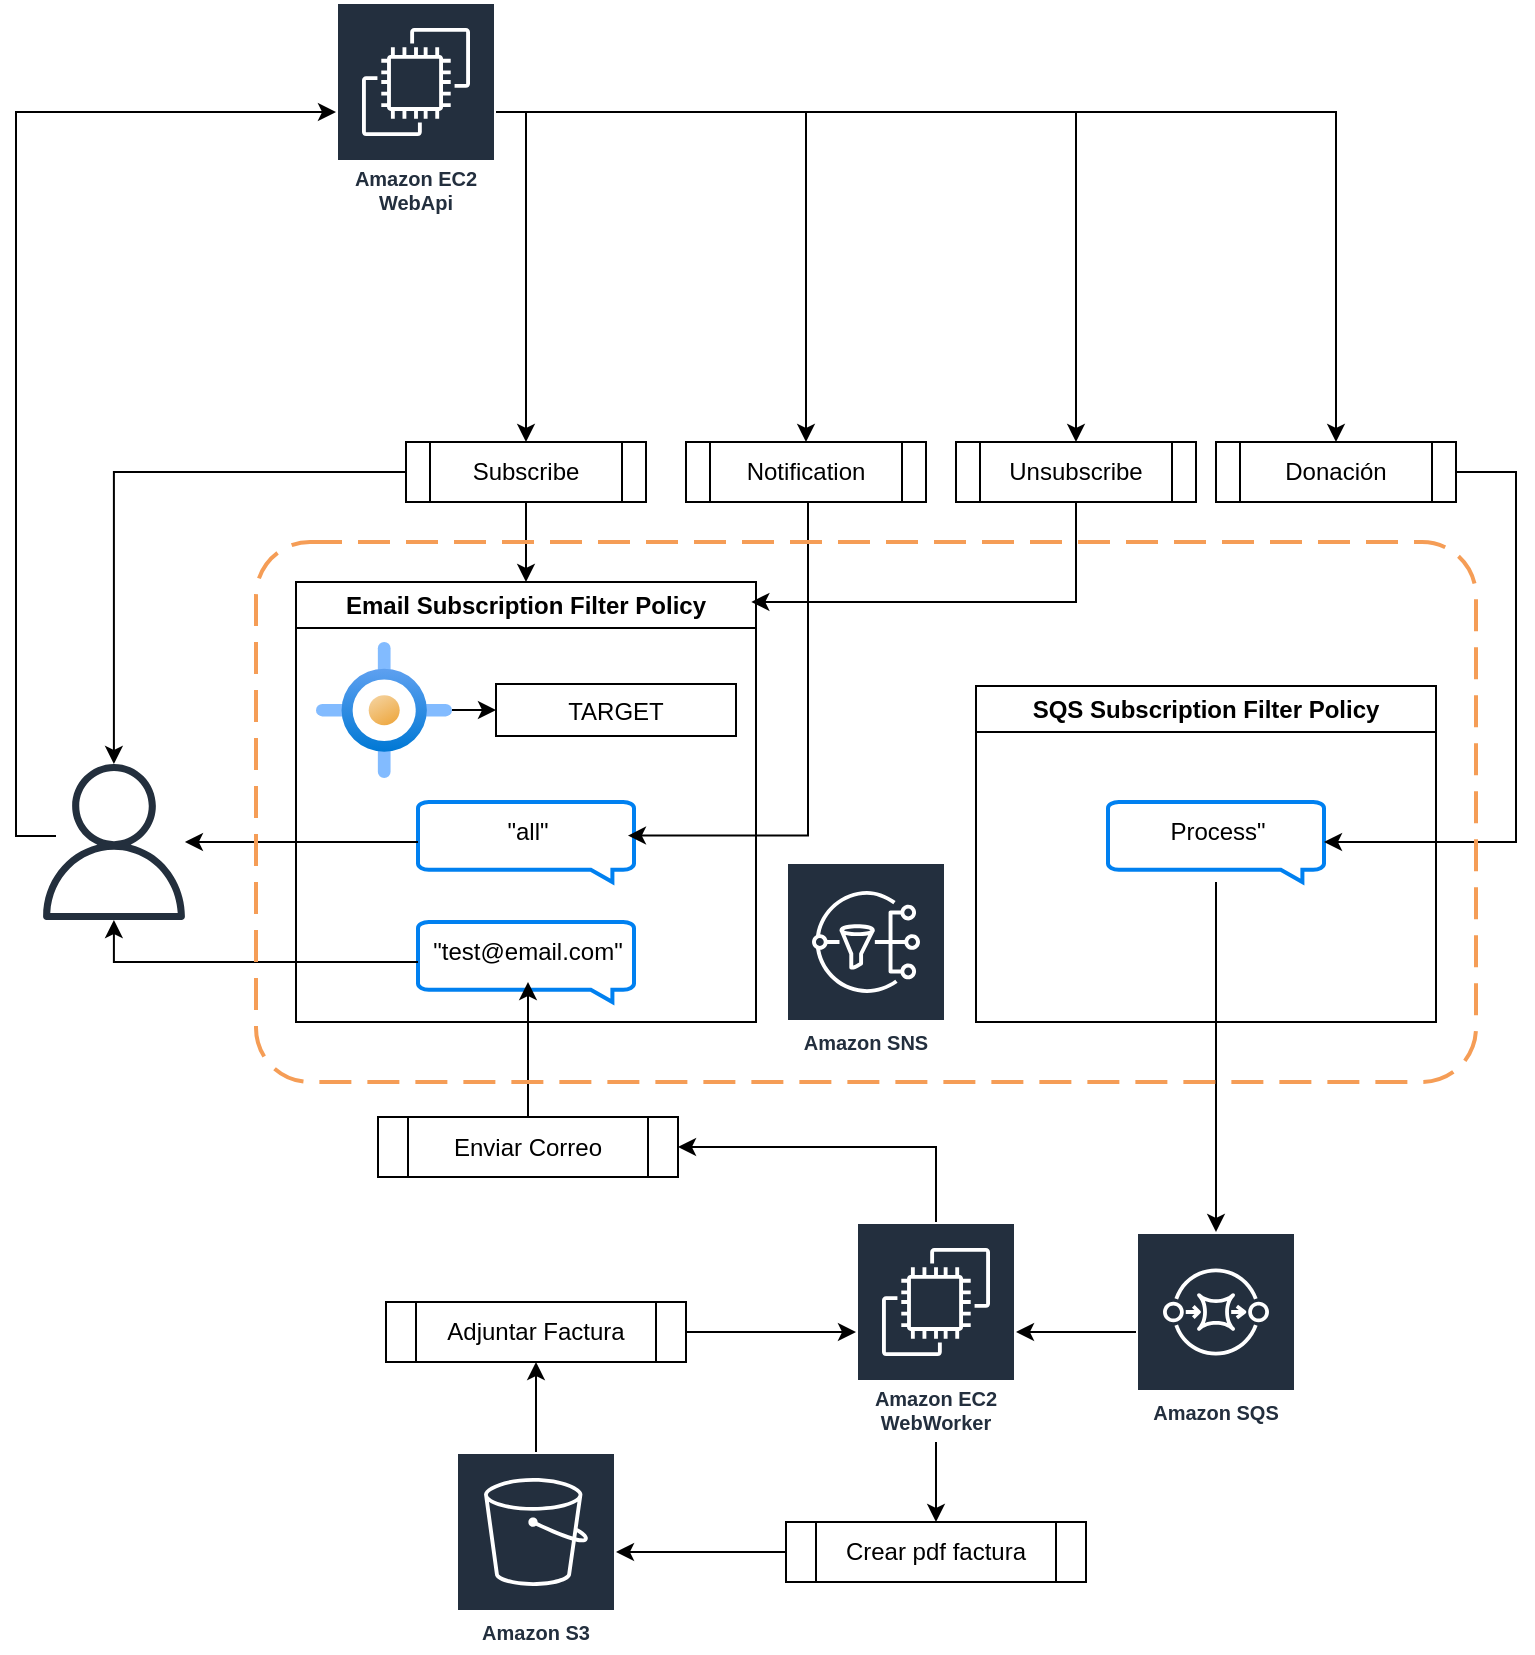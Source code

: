 <mxfile version="28.1.1">
  <diagram name="Página-1" id="3MoT8dbfTfPTSjY0xoxx">
    <mxGraphModel dx="1042" dy="527" grid="1" gridSize="10" guides="1" tooltips="1" connect="1" arrows="1" fold="1" page="1" pageScale="1" pageWidth="827" pageHeight="1169" math="0" shadow="0">
      <root>
        <mxCell id="0" />
        <mxCell id="1" parent="0" />
        <mxCell id="ZzNVk0ROmI5HKK9mreLJ-55" style="edgeStyle=orthogonalEdgeStyle;rounded=0;orthogonalLoop=1;jettySize=auto;html=1;" edge="1" parent="1" target="ZzNVk0ROmI5HKK9mreLJ-3">
          <mxGeometry relative="1" as="geometry">
            <mxPoint x="60" y="427" as="sourcePoint" />
            <Array as="points">
              <mxPoint x="40" y="427" />
              <mxPoint x="40" y="65" />
            </Array>
          </mxGeometry>
        </mxCell>
        <mxCell id="ZzNVk0ROmI5HKK9mreLJ-87" style="edgeStyle=orthogonalEdgeStyle;rounded=0;orthogonalLoop=1;jettySize=auto;html=1;entryX=0.5;entryY=0;entryDx=0;entryDy=0;" edge="1" parent="1" source="ZzNVk0ROmI5HKK9mreLJ-3" target="ZzNVk0ROmI5HKK9mreLJ-26">
          <mxGeometry relative="1" as="geometry" />
        </mxCell>
        <mxCell id="ZzNVk0ROmI5HKK9mreLJ-88" style="edgeStyle=orthogonalEdgeStyle;rounded=0;orthogonalLoop=1;jettySize=auto;html=1;entryX=0.5;entryY=0;entryDx=0;entryDy=0;" edge="1" parent="1" source="ZzNVk0ROmI5HKK9mreLJ-3" target="ZzNVk0ROmI5HKK9mreLJ-25">
          <mxGeometry relative="1" as="geometry" />
        </mxCell>
        <mxCell id="ZzNVk0ROmI5HKK9mreLJ-89" style="edgeStyle=orthogonalEdgeStyle;rounded=0;orthogonalLoop=1;jettySize=auto;html=1;entryX=0.5;entryY=0;entryDx=0;entryDy=0;" edge="1" parent="1" source="ZzNVk0ROmI5HKK9mreLJ-3" target="ZzNVk0ROmI5HKK9mreLJ-28">
          <mxGeometry relative="1" as="geometry" />
        </mxCell>
        <mxCell id="ZzNVk0ROmI5HKK9mreLJ-105" style="edgeStyle=orthogonalEdgeStyle;rounded=0;orthogonalLoop=1;jettySize=auto;html=1;entryX=0.5;entryY=0;entryDx=0;entryDy=0;" edge="1" parent="1" source="ZzNVk0ROmI5HKK9mreLJ-3" target="ZzNVk0ROmI5HKK9mreLJ-24">
          <mxGeometry relative="1" as="geometry">
            <Array as="points">
              <mxPoint x="295" y="65" />
            </Array>
          </mxGeometry>
        </mxCell>
        <mxCell id="ZzNVk0ROmI5HKK9mreLJ-3" value="Amazon EC2&lt;br&gt;WebApi" style="sketch=0;outlineConnect=0;fontColor=#232F3E;gradientColor=none;strokeColor=#ffffff;fillColor=#232F3E;dashed=0;verticalLabelPosition=middle;verticalAlign=bottom;align=center;html=1;whiteSpace=wrap;fontSize=10;fontStyle=1;spacing=3;shape=mxgraph.aws4.productIcon;prIcon=mxgraph.aws4.ec2;" vertex="1" parent="1">
          <mxGeometry x="200" y="10" width="80" height="110" as="geometry" />
        </mxCell>
        <mxCell id="ZzNVk0ROmI5HKK9mreLJ-68" style="edgeStyle=orthogonalEdgeStyle;rounded=0;orthogonalLoop=1;jettySize=auto;html=1;" edge="1" parent="1" source="ZzNVk0ROmI5HKK9mreLJ-4" target="ZzNVk0ROmI5HKK9mreLJ-66">
          <mxGeometry relative="1" as="geometry" />
        </mxCell>
        <mxCell id="ZzNVk0ROmI5HKK9mreLJ-95" style="edgeStyle=orthogonalEdgeStyle;rounded=0;orthogonalLoop=1;jettySize=auto;html=1;entryX=1;entryY=0.5;entryDx=0;entryDy=0;" edge="1" parent="1" source="ZzNVk0ROmI5HKK9mreLJ-4" target="ZzNVk0ROmI5HKK9mreLJ-71">
          <mxGeometry relative="1" as="geometry">
            <Array as="points">
              <mxPoint x="500" y="583" />
            </Array>
          </mxGeometry>
        </mxCell>
        <mxCell id="ZzNVk0ROmI5HKK9mreLJ-4" value="Amazon EC2&lt;br&gt;WebWorker" style="sketch=0;outlineConnect=0;fontColor=#232F3E;gradientColor=none;strokeColor=#ffffff;fillColor=#232F3E;dashed=0;verticalLabelPosition=middle;verticalAlign=bottom;align=center;html=1;whiteSpace=wrap;fontSize=10;fontStyle=1;spacing=3;shape=mxgraph.aws4.productIcon;prIcon=mxgraph.aws4.ec2;" vertex="1" parent="1">
          <mxGeometry x="460" y="620" width="80" height="110" as="geometry" />
        </mxCell>
        <mxCell id="ZzNVk0ROmI5HKK9mreLJ-5" value="Amazon SNS" style="sketch=0;outlineConnect=0;fontColor=#232F3E;gradientColor=none;strokeColor=#ffffff;fillColor=#232F3E;dashed=0;verticalLabelPosition=middle;verticalAlign=bottom;align=center;html=1;whiteSpace=wrap;fontSize=10;fontStyle=1;spacing=3;shape=mxgraph.aws4.productIcon;prIcon=mxgraph.aws4.sns;" vertex="1" parent="1">
          <mxGeometry x="425" y="440" width="80" height="100" as="geometry" />
        </mxCell>
        <mxCell id="ZzNVk0ROmI5HKK9mreLJ-65" style="edgeStyle=orthogonalEdgeStyle;rounded=0;orthogonalLoop=1;jettySize=auto;html=1;" edge="1" parent="1" source="ZzNVk0ROmI5HKK9mreLJ-6" target="ZzNVk0ROmI5HKK9mreLJ-4">
          <mxGeometry relative="1" as="geometry" />
        </mxCell>
        <mxCell id="ZzNVk0ROmI5HKK9mreLJ-6" value="Amazon SQS" style="sketch=0;outlineConnect=0;fontColor=#232F3E;gradientColor=none;strokeColor=#ffffff;fillColor=#232F3E;dashed=0;verticalLabelPosition=middle;verticalAlign=bottom;align=center;html=1;whiteSpace=wrap;fontSize=10;fontStyle=1;spacing=3;shape=mxgraph.aws4.productIcon;prIcon=mxgraph.aws4.sqs;" vertex="1" parent="1">
          <mxGeometry x="600" y="625" width="80" height="100" as="geometry" />
        </mxCell>
        <mxCell id="ZzNVk0ROmI5HKK9mreLJ-80" style="edgeStyle=orthogonalEdgeStyle;rounded=0;orthogonalLoop=1;jettySize=auto;html=1;entryX=0.5;entryY=1;entryDx=0;entryDy=0;" edge="1" parent="1" source="ZzNVk0ROmI5HKK9mreLJ-7" target="ZzNVk0ROmI5HKK9mreLJ-70">
          <mxGeometry relative="1" as="geometry" />
        </mxCell>
        <mxCell id="ZzNVk0ROmI5HKK9mreLJ-7" value="Amazon S3" style="sketch=0;outlineConnect=0;fontColor=#232F3E;gradientColor=none;strokeColor=#ffffff;fillColor=#232F3E;dashed=0;verticalLabelPosition=middle;verticalAlign=bottom;align=center;html=1;whiteSpace=wrap;fontSize=10;fontStyle=1;spacing=3;shape=mxgraph.aws4.productIcon;prIcon=mxgraph.aws4.s3;" vertex="1" parent="1">
          <mxGeometry x="260" y="735" width="80" height="100" as="geometry" />
        </mxCell>
        <mxCell id="ZzNVk0ROmI5HKK9mreLJ-31" value="Email Subscription Filter Policy" style="swimlane;whiteSpace=wrap;html=1;" vertex="1" parent="1">
          <mxGeometry x="180" y="300" width="230" height="220" as="geometry" />
        </mxCell>
        <mxCell id="ZzNVk0ROmI5HKK9mreLJ-42" value="" style="html=1;verticalLabelPosition=bottom;align=center;labelBackgroundColor=#ffffff;verticalAlign=top;strokeWidth=2;strokeColor=#0080F0;shadow=0;dashed=0;shape=mxgraph.ios7.icons.message;" vertex="1" parent="ZzNVk0ROmI5HKK9mreLJ-31">
          <mxGeometry x="61" y="170" width="108" height="40" as="geometry" />
        </mxCell>
        <mxCell id="ZzNVk0ROmI5HKK9mreLJ-47" value="" style="image;aspect=fixed;html=1;points=[];align=center;fontSize=12;image=img/lib/azure2/other/Targets_Management.svg;" vertex="1" parent="ZzNVk0ROmI5HKK9mreLJ-31">
          <mxGeometry x="10" y="30" width="68" height="68" as="geometry" />
        </mxCell>
        <mxCell id="ZzNVk0ROmI5HKK9mreLJ-48" value="TARGET" style="whiteSpace=wrap;html=1;verticalAlign=top;labelBackgroundColor=default;" vertex="1" parent="ZzNVk0ROmI5HKK9mreLJ-31">
          <mxGeometry x="100" y="51" width="120" height="26" as="geometry" />
        </mxCell>
        <mxCell id="ZzNVk0ROmI5HKK9mreLJ-49" value="" style="edgeStyle=orthogonalEdgeStyle;rounded=0;orthogonalLoop=1;jettySize=auto;html=1;" edge="1" parent="ZzNVk0ROmI5HKK9mreLJ-31" source="ZzNVk0ROmI5HKK9mreLJ-47" target="ZzNVk0ROmI5HKK9mreLJ-48">
          <mxGeometry relative="1" as="geometry" />
        </mxCell>
        <mxCell id="ZzNVk0ROmI5HKK9mreLJ-50" value="&quot;test@email.com&quot;" style="text;html=1;align=center;verticalAlign=middle;whiteSpace=wrap;rounded=0;" vertex="1" parent="ZzNVk0ROmI5HKK9mreLJ-31">
          <mxGeometry x="86" y="170" width="60" height="30" as="geometry" />
        </mxCell>
        <mxCell id="ZzNVk0ROmI5HKK9mreLJ-51" value="" style="html=1;verticalLabelPosition=bottom;align=center;labelBackgroundColor=#ffffff;verticalAlign=top;strokeWidth=2;strokeColor=#0080F0;shadow=0;dashed=0;shape=mxgraph.ios7.icons.message;" vertex="1" parent="ZzNVk0ROmI5HKK9mreLJ-31">
          <mxGeometry x="61" y="110" width="108" height="40" as="geometry" />
        </mxCell>
        <mxCell id="ZzNVk0ROmI5HKK9mreLJ-52" value="&quot;all&quot;" style="text;html=1;align=center;verticalAlign=middle;whiteSpace=wrap;rounded=0;" vertex="1" parent="ZzNVk0ROmI5HKK9mreLJ-31">
          <mxGeometry x="86" y="110" width="60" height="30" as="geometry" />
        </mxCell>
        <mxCell id="ZzNVk0ROmI5HKK9mreLJ-57" value="SQS Subscription Filter Policy" style="swimlane;whiteSpace=wrap;html=1;" vertex="1" parent="1">
          <mxGeometry x="520" y="352" width="230" height="168" as="geometry" />
        </mxCell>
        <mxCell id="ZzNVk0ROmI5HKK9mreLJ-59" value="" style="html=1;verticalLabelPosition=bottom;align=center;labelBackgroundColor=#ffffff;verticalAlign=top;strokeWidth=2;strokeColor=#0080F0;shadow=0;dashed=0;shape=mxgraph.ios7.icons.message;" vertex="1" parent="ZzNVk0ROmI5HKK9mreLJ-57">
          <mxGeometry x="66" y="58" width="108" height="40" as="geometry" />
        </mxCell>
        <mxCell id="ZzNVk0ROmI5HKK9mreLJ-60" value="Process&quot;" style="text;html=1;align=center;verticalAlign=middle;whiteSpace=wrap;rounded=0;" vertex="1" parent="ZzNVk0ROmI5HKK9mreLJ-57">
          <mxGeometry x="91" y="58" width="60" height="30" as="geometry" />
        </mxCell>
        <mxCell id="ZzNVk0ROmI5HKK9mreLJ-64" style="edgeStyle=orthogonalEdgeStyle;rounded=0;orthogonalLoop=1;jettySize=auto;html=1;" edge="1" parent="1" source="ZzNVk0ROmI5HKK9mreLJ-59" target="ZzNVk0ROmI5HKK9mreLJ-6">
          <mxGeometry relative="1" as="geometry" />
        </mxCell>
        <mxCell id="ZzNVk0ROmI5HKK9mreLJ-69" style="edgeStyle=orthogonalEdgeStyle;rounded=0;orthogonalLoop=1;jettySize=auto;html=1;" edge="1" parent="1" source="ZzNVk0ROmI5HKK9mreLJ-66" target="ZzNVk0ROmI5HKK9mreLJ-7">
          <mxGeometry relative="1" as="geometry" />
        </mxCell>
        <mxCell id="ZzNVk0ROmI5HKK9mreLJ-66" value="Crear pdf factura" style="shape=process;whiteSpace=wrap;html=1;backgroundOutline=1;" vertex="1" parent="1">
          <mxGeometry x="425" y="770" width="150" height="30" as="geometry" />
        </mxCell>
        <mxCell id="ZzNVk0ROmI5HKK9mreLJ-81" style="edgeStyle=orthogonalEdgeStyle;rounded=0;orthogonalLoop=1;jettySize=auto;html=1;" edge="1" parent="1" source="ZzNVk0ROmI5HKK9mreLJ-70" target="ZzNVk0ROmI5HKK9mreLJ-4">
          <mxGeometry relative="1" as="geometry" />
        </mxCell>
        <mxCell id="ZzNVk0ROmI5HKK9mreLJ-70" value="Adjuntar Factura" style="shape=process;whiteSpace=wrap;html=1;backgroundOutline=1;" vertex="1" parent="1">
          <mxGeometry x="225" y="660" width="150" height="30" as="geometry" />
        </mxCell>
        <mxCell id="ZzNVk0ROmI5HKK9mreLJ-82" value="" style="edgeStyle=orthogonalEdgeStyle;rounded=0;orthogonalLoop=1;jettySize=auto;html=1;" edge="1" parent="1" source="ZzNVk0ROmI5HKK9mreLJ-71" target="ZzNVk0ROmI5HKK9mreLJ-50">
          <mxGeometry relative="1" as="geometry" />
        </mxCell>
        <mxCell id="ZzNVk0ROmI5HKK9mreLJ-71" value="Enviar Correo" style="shape=process;whiteSpace=wrap;html=1;backgroundOutline=1;" vertex="1" parent="1">
          <mxGeometry x="221" y="567.5" width="150" height="30" as="geometry" />
        </mxCell>
        <mxCell id="ZzNVk0ROmI5HKK9mreLJ-90" style="edgeStyle=orthogonalEdgeStyle;rounded=0;orthogonalLoop=1;jettySize=auto;html=1;" edge="1" parent="1" source="ZzNVk0ROmI5HKK9mreLJ-24" target="ZzNVk0ROmI5HKK9mreLJ-31">
          <mxGeometry relative="1" as="geometry" />
        </mxCell>
        <mxCell id="ZzNVk0ROmI5HKK9mreLJ-99" style="edgeStyle=orthogonalEdgeStyle;rounded=0;orthogonalLoop=1;jettySize=auto;html=1;" edge="1" parent="1" source="ZzNVk0ROmI5HKK9mreLJ-24" target="ZzNVk0ROmI5HKK9mreLJ-96">
          <mxGeometry relative="1" as="geometry" />
        </mxCell>
        <mxCell id="ZzNVk0ROmI5HKK9mreLJ-24" value="Subscribe" style="shape=process;whiteSpace=wrap;html=1;backgroundOutline=1;" vertex="1" parent="1">
          <mxGeometry x="235" y="230" width="120" height="30" as="geometry" />
        </mxCell>
        <mxCell id="ZzNVk0ROmI5HKK9mreLJ-92" style="edgeStyle=orthogonalEdgeStyle;rounded=0;orthogonalLoop=1;jettySize=auto;html=1;entryX=0.406;entryY=0.111;entryDx=0;entryDy=0;entryPerimeter=0;" edge="1" parent="1" source="ZzNVk0ROmI5HKK9mreLJ-25" target="ZzNVk0ROmI5HKK9mreLJ-104">
          <mxGeometry relative="1" as="geometry">
            <Array as="points">
              <mxPoint x="570" y="310" />
            </Array>
          </mxGeometry>
        </mxCell>
        <mxCell id="ZzNVk0ROmI5HKK9mreLJ-25" value="Unsubscribe" style="shape=process;whiteSpace=wrap;html=1;backgroundOutline=1;" vertex="1" parent="1">
          <mxGeometry x="510" y="230" width="120" height="30" as="geometry" />
        </mxCell>
        <mxCell id="ZzNVk0ROmI5HKK9mreLJ-26" value="Notification" style="shape=process;whiteSpace=wrap;html=1;backgroundOutline=1;" vertex="1" parent="1">
          <mxGeometry x="375" y="230" width="120" height="30" as="geometry" />
        </mxCell>
        <mxCell id="ZzNVk0ROmI5HKK9mreLJ-28" value="Donación" style="shape=process;whiteSpace=wrap;html=1;backgroundOutline=1;" vertex="1" parent="1">
          <mxGeometry x="640" y="230" width="120" height="30" as="geometry" />
        </mxCell>
        <mxCell id="ZzNVk0ROmI5HKK9mreLJ-91" style="edgeStyle=orthogonalEdgeStyle;rounded=0;orthogonalLoop=1;jettySize=auto;html=1;entryX=1.009;entryY=0.42;entryDx=0;entryDy=0;entryPerimeter=0;exitX=0.5;exitY=1;exitDx=0;exitDy=0;" edge="1" parent="1" source="ZzNVk0ROmI5HKK9mreLJ-26">
          <mxGeometry relative="1" as="geometry">
            <mxPoint x="436" y="200" as="sourcePoint" />
            <mxPoint x="345.972" y="426.8" as="targetPoint" />
            <Array as="points">
              <mxPoint x="436" y="260" />
              <mxPoint x="436" y="427" />
            </Array>
          </mxGeometry>
        </mxCell>
        <mxCell id="ZzNVk0ROmI5HKK9mreLJ-96" value="" style="sketch=0;outlineConnect=0;fontColor=#232F3E;gradientColor=none;fillColor=#232F3D;strokeColor=none;dashed=0;verticalLabelPosition=bottom;verticalAlign=top;align=center;html=1;fontSize=12;fontStyle=0;aspect=fixed;pointerEvents=1;shape=mxgraph.aws4.user;" vertex="1" parent="1">
          <mxGeometry x="50" y="391" width="78" height="78" as="geometry" />
        </mxCell>
        <mxCell id="ZzNVk0ROmI5HKK9mreLJ-97" style="edgeStyle=orthogonalEdgeStyle;rounded=0;orthogonalLoop=1;jettySize=auto;html=1;" edge="1" parent="1" source="ZzNVk0ROmI5HKK9mreLJ-42" target="ZzNVk0ROmI5HKK9mreLJ-96">
          <mxGeometry relative="1" as="geometry" />
        </mxCell>
        <mxCell id="ZzNVk0ROmI5HKK9mreLJ-98" style="edgeStyle=orthogonalEdgeStyle;rounded=0;orthogonalLoop=1;jettySize=auto;html=1;" edge="1" parent="1" source="ZzNVk0ROmI5HKK9mreLJ-51" target="ZzNVk0ROmI5HKK9mreLJ-96">
          <mxGeometry relative="1" as="geometry" />
        </mxCell>
        <mxCell id="ZzNVk0ROmI5HKK9mreLJ-101" style="edgeStyle=orthogonalEdgeStyle;rounded=0;orthogonalLoop=1;jettySize=auto;html=1;entryX=1;entryY=0.5;entryDx=0;entryDy=0;entryPerimeter=0;" edge="1" parent="1" source="ZzNVk0ROmI5HKK9mreLJ-28" target="ZzNVk0ROmI5HKK9mreLJ-59">
          <mxGeometry relative="1" as="geometry">
            <Array as="points">
              <mxPoint x="790" y="245" />
              <mxPoint x="790" y="430" />
            </Array>
          </mxGeometry>
        </mxCell>
        <mxCell id="ZzNVk0ROmI5HKK9mreLJ-104" value="" style="rounded=1;arcSize=10;dashed=1;strokeColor=#F59D56;fillColor=none;gradientColor=none;dashPattern=8 4;strokeWidth=2;" vertex="1" parent="1">
          <mxGeometry x="160" y="280" width="610" height="270" as="geometry" />
        </mxCell>
      </root>
    </mxGraphModel>
  </diagram>
</mxfile>
